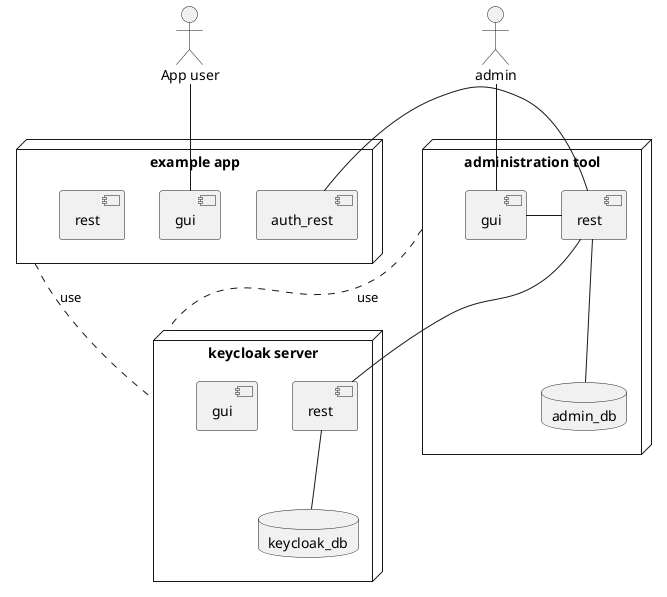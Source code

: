@startuml
actor "App user" as appUser
actor admin
node "keycloak server" as keycloakServer {
    component gui as keycloakGui
    component rest as keycloakRest
    database keycloak_db
}
node "administration tool" as adminTool {
    component gui as adminGui
    component rest as adminRest
    database admin_db
}

node "example app" as exampleApp {
    component gui as exampleGui
    component rest as exampleRest
    component auth_rest as exampleAuthRest
}

admin -- adminGui
appUser -- exampleGui


keycloakRest -- keycloak_db


adminRest -- admin_db
adminGui -right- adminRest
adminRest - keycloakRest

adminTool .. keycloakServer: use
exampleApp .. keycloakServer: use
adminRest - exampleAuthRest

@enduml
